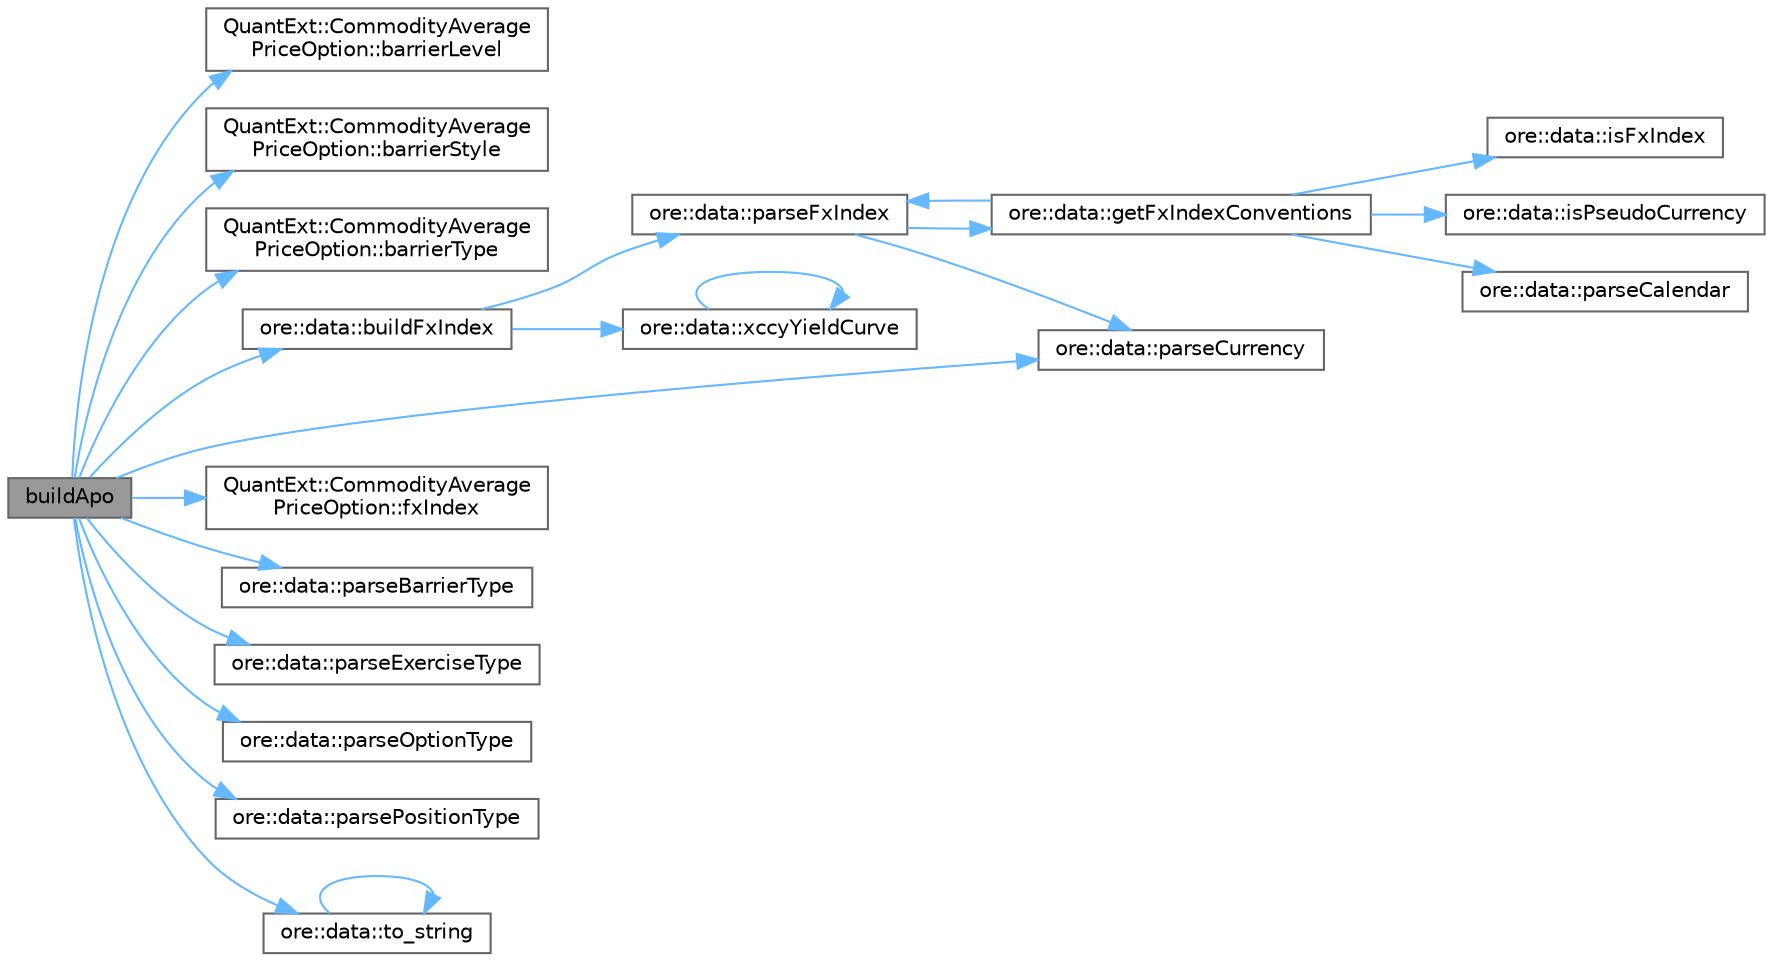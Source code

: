 digraph "buildApo"
{
 // INTERACTIVE_SVG=YES
 // LATEX_PDF_SIZE
  bgcolor="transparent";
  edge [fontname=Helvetica,fontsize=10,labelfontname=Helvetica,labelfontsize=10];
  node [fontname=Helvetica,fontsize=10,shape=box,height=0.2,width=0.4];
  rankdir="LR";
  Node1 [label="buildApo",height=0.2,width=0.4,color="gray40", fillcolor="grey60", style="filled", fontcolor="black",tooltip="Build an average price option."];
  Node1 -> Node2 [color="steelblue1",style="solid"];
  Node2 [label="QuantExt::CommodityAverage\lPriceOption::barrierLevel",height=0.2,width=0.4,color="grey40", fillcolor="white", style="filled",URL="C:/dev/ORE/documentation/QuantExt/doc/quantext.tag$class_quant_ext_1_1_commodity_average_price_option.html#aa1ff0fe10424674586e5bc8b2d4622e3",tooltip=" "];
  Node1 -> Node3 [color="steelblue1",style="solid"];
  Node3 [label="QuantExt::CommodityAverage\lPriceOption::barrierStyle",height=0.2,width=0.4,color="grey40", fillcolor="white", style="filled",URL="C:/dev/ORE/documentation/QuantExt/doc/quantext.tag$class_quant_ext_1_1_commodity_average_price_option.html#ad89f5595c4fba1ef697a869905483491",tooltip=" "];
  Node1 -> Node4 [color="steelblue1",style="solid"];
  Node4 [label="QuantExt::CommodityAverage\lPriceOption::barrierType",height=0.2,width=0.4,color="grey40", fillcolor="white", style="filled",URL="C:/dev/ORE/documentation/QuantExt/doc/quantext.tag$class_quant_ext_1_1_commodity_average_price_option.html#a4dc45b652781144086128508ebe04602",tooltip=" "];
  Node1 -> Node5 [color="steelblue1",style="solid"];
  Node5 [label="ore::data::buildFxIndex",height=0.2,width=0.4,color="grey40", fillcolor="white", style="filled",URL="$namespaceore_1_1data.html#ae313b95f8a3ab32f9ef5fbb83ac3254f",tooltip=" "];
  Node5 -> Node6 [color="steelblue1",style="solid"];
  Node6 [label="ore::data::parseFxIndex",height=0.2,width=0.4,color="grey40", fillcolor="white", style="filled",URL="$group__utilities.html#ga4c161c978377952d86a509a855e564b6",tooltip="Convert std::string to QuantExt::FxIndex."];
  Node6 -> Node7 [color="steelblue1",style="solid"];
  Node7 [label="ore::data::getFxIndexConventions",height=0.2,width=0.4,color="grey40", fillcolor="white", style="filled",URL="$namespaceore_1_1data.html#a924eb5d1881d31c82ac8abbdc15a5027",tooltip=" "];
  Node7 -> Node8 [color="steelblue1",style="solid"];
  Node8 [label="ore::data::isFxIndex",height=0.2,width=0.4,color="grey40", fillcolor="white", style="filled",URL="$namespaceore_1_1data.html#a123e19b0fac4f5124a8c26bad300de0e",tooltip=" "];
  Node7 -> Node9 [color="steelblue1",style="solid"];
  Node9 [label="ore::data::isPseudoCurrency",height=0.2,width=0.4,color="grey40", fillcolor="white", style="filled",URL="$group__utilities.html#gac0cf10eef45b9d706e29e7eb2ddddc90",tooltip="check for pseudo currency = precious metal or crypto currency *‍/"];
  Node7 -> Node10 [color="steelblue1",style="solid"];
  Node10 [label="ore::data::parseCalendar",height=0.2,width=0.4,color="grey40", fillcolor="white", style="filled",URL="$group__utilities.html#ga0f72d6fcccae10a674bdcd5095200f14",tooltip="Convert text to QuantLib::Calendar."];
  Node7 -> Node6 [color="steelblue1",style="solid"];
  Node6 -> Node11 [color="steelblue1",style="solid"];
  Node11 [label="ore::data::parseCurrency",height=0.2,width=0.4,color="grey40", fillcolor="white", style="filled",URL="$group__utilities.html#ga6e9e781a58e78200301c76161589fc7b",tooltip="Convert text to QuantLib::Currency."];
  Node5 -> Node12 [color="steelblue1",style="solid"];
  Node12 [label="ore::data::xccyYieldCurve",height=0.2,width=0.4,color="grey40", fillcolor="white", style="filled",URL="$namespaceore_1_1data.html#a02864b97f8a5f61c74d6b78ca65d7c30",tooltip=" "];
  Node12 -> Node12 [color="steelblue1",style="solid"];
  Node1 -> Node13 [color="steelblue1",style="solid"];
  Node13 [label="QuantExt::CommodityAverage\lPriceOption::fxIndex",height=0.2,width=0.4,color="grey40", fillcolor="white", style="filled",URL="C:/dev/ORE/documentation/QuantExt/doc/quantext.tag$class_quant_ext_1_1_commodity_average_price_option.html#a0df5123a82fe8d88230183aad5f4411c",tooltip=" "];
  Node1 -> Node14 [color="steelblue1",style="solid"];
  Node14 [label="ore::data::parseBarrierType",height=0.2,width=0.4,color="grey40", fillcolor="white", style="filled",URL="$group__utilities.html#gab90425924b36d115487ef18cc4578df6",tooltip="Convert std::string to QuantLib::BarrierType."];
  Node1 -> Node11 [color="steelblue1",style="solid"];
  Node1 -> Node15 [color="steelblue1",style="solid"];
  Node15 [label="ore::data::parseExerciseType",height=0.2,width=0.4,color="grey40", fillcolor="white", style="filled",URL="$group__utilities.html#ga20c18a22a7c42fb8d358d9778a956011",tooltip="Convert text to QuantLib::Exercise::Type."];
  Node1 -> Node16 [color="steelblue1",style="solid"];
  Node16 [label="ore::data::parseOptionType",height=0.2,width=0.4,color="grey40", fillcolor="white", style="filled",URL="$group__utilities.html#gafba82f05ecaf8827537fb3144f436002",tooltip="Convert text to QuantLib::Option::Type."];
  Node1 -> Node17 [color="steelblue1",style="solid"];
  Node17 [label="ore::data::parsePositionType",height=0.2,width=0.4,color="grey40", fillcolor="white", style="filled",URL="$group__utilities.html#ga71937c757a73b33221be6ce6a8046839",tooltip="Convert text to QuantLib::Position::Type."];
  Node1 -> Node18 [color="steelblue1",style="solid"];
  Node18 [label="ore::data::to_string",height=0.2,width=0.4,color="grey40", fillcolor="white", style="filled",URL="$namespaceore_1_1data.html#a86651dfeb5c18ee891f7a4734d8cf455",tooltip=" "];
  Node18 -> Node18 [color="steelblue1",style="solid"];
}
